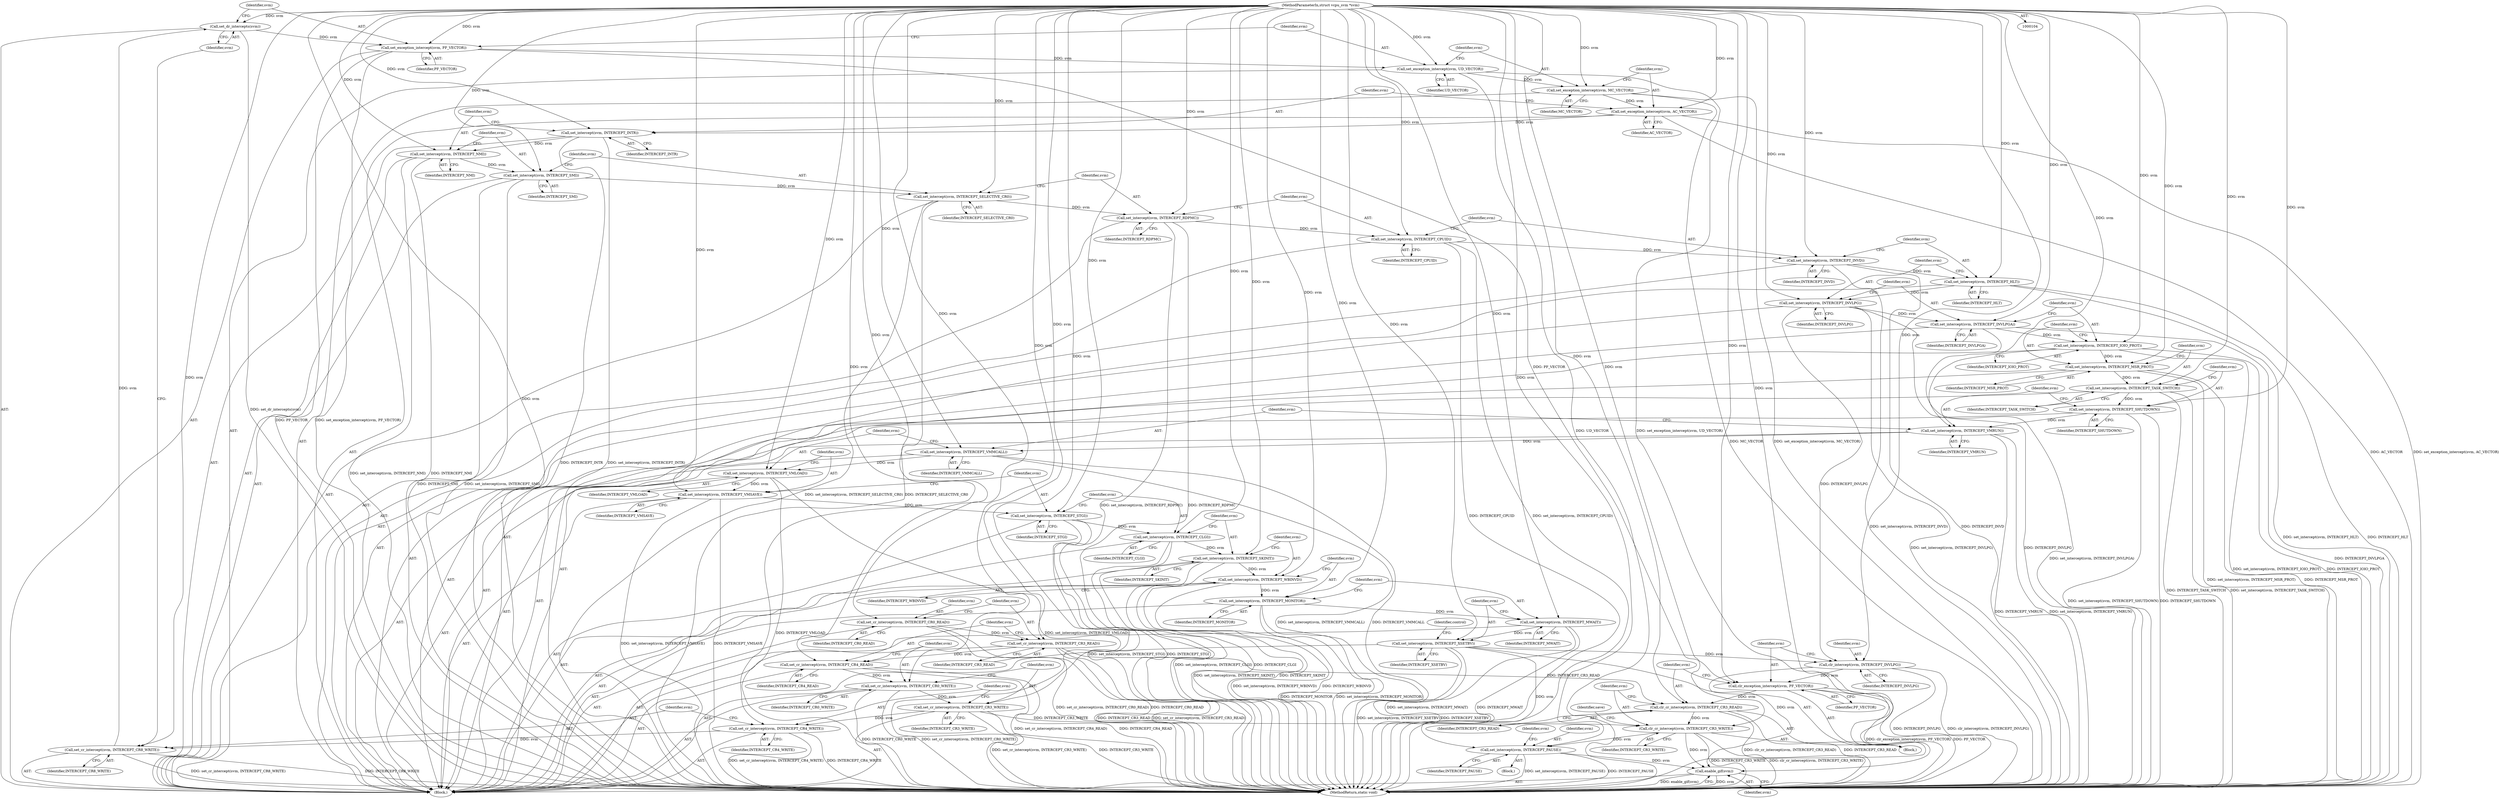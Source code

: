 digraph "0_linux_54a20552e1eae07aa240fa370a0293e006b5faed@pointer" {
"1000188" [label="(Call,set_intercept(svm, INTERCEPT_RDPMC))"];
"1000185" [label="(Call,set_intercept(svm, INTERCEPT_SELECTIVE_CR0))"];
"1000182" [label="(Call,set_intercept(svm, INTERCEPT_SMI))"];
"1000179" [label="(Call,set_intercept(svm, INTERCEPT_NMI))"];
"1000176" [label="(Call,set_intercept(svm, INTERCEPT_INTR))"];
"1000173" [label="(Call,set_exception_intercept(svm, AC_VECTOR))"];
"1000170" [label="(Call,set_exception_intercept(svm, MC_VECTOR))"];
"1000167" [label="(Call,set_exception_intercept(svm, UD_VECTOR))"];
"1000164" [label="(Call,set_exception_intercept(svm, PF_VECTOR))"];
"1000162" [label="(Call,set_dr_intercepts(svm))"];
"1000159" [label="(Call,set_cr_intercept(svm, INTERCEPT_CR8_WRITE))"];
"1000156" [label="(Call,set_cr_intercept(svm, INTERCEPT_CR4_WRITE))"];
"1000153" [label="(Call,set_cr_intercept(svm, INTERCEPT_CR3_WRITE))"];
"1000150" [label="(Call,set_cr_intercept(svm, INTERCEPT_CR0_WRITE))"];
"1000147" [label="(Call,set_cr_intercept(svm, INTERCEPT_CR4_READ))"];
"1000144" [label="(Call,set_cr_intercept(svm, INTERCEPT_CR3_READ))"];
"1000141" [label="(Call,set_cr_intercept(svm, INTERCEPT_CR0_READ))"];
"1000105" [label="(MethodParameterIn,struct vcpu_svm *svm)"];
"1000191" [label="(Call,set_intercept(svm, INTERCEPT_CPUID))"];
"1000194" [label="(Call,set_intercept(svm, INTERCEPT_INVD))"];
"1000197" [label="(Call,set_intercept(svm, INTERCEPT_HLT))"];
"1000200" [label="(Call,set_intercept(svm, INTERCEPT_INVLPG))"];
"1000203" [label="(Call,set_intercept(svm, INTERCEPT_INVLPGA))"];
"1000206" [label="(Call,set_intercept(svm, INTERCEPT_IOIO_PROT))"];
"1000209" [label="(Call,set_intercept(svm, INTERCEPT_MSR_PROT))"];
"1000212" [label="(Call,set_intercept(svm, INTERCEPT_TASK_SWITCH))"];
"1000215" [label="(Call,set_intercept(svm, INTERCEPT_SHUTDOWN))"];
"1000218" [label="(Call,set_intercept(svm, INTERCEPT_VMRUN))"];
"1000221" [label="(Call,set_intercept(svm, INTERCEPT_VMMCALL))"];
"1000224" [label="(Call,set_intercept(svm, INTERCEPT_VMLOAD))"];
"1000227" [label="(Call,set_intercept(svm, INTERCEPT_VMSAVE))"];
"1000230" [label="(Call,set_intercept(svm, INTERCEPT_STGI))"];
"1000233" [label="(Call,set_intercept(svm, INTERCEPT_CLGI))"];
"1000236" [label="(Call,set_intercept(svm, INTERCEPT_SKINIT))"];
"1000239" [label="(Call,set_intercept(svm, INTERCEPT_WBINVD))"];
"1000242" [label="(Call,set_intercept(svm, INTERCEPT_MONITOR))"];
"1000245" [label="(Call,set_intercept(svm, INTERCEPT_MWAIT))"];
"1000248" [label="(Call,set_intercept(svm, INTERCEPT_XSETBV))"];
"1000417" [label="(Call,clr_intercept(svm, INTERCEPT_INVLPG))"];
"1000420" [label="(Call,clr_exception_intercept(svm, PF_VECTOR))"];
"1000423" [label="(Call,clr_cr_intercept(svm, INTERCEPT_CR3_READ))"];
"1000426" [label="(Call,clr_cr_intercept(svm, INTERCEPT_CR3_WRITE))"];
"1000480" [label="(Call,set_intercept(svm, INTERCEPT_PAUSE))"];
"1000487" [label="(Call,enable_gif(svm))"];
"1000182" [label="(Call,set_intercept(svm, INTERCEPT_SMI))"];
"1000242" [label="(Call,set_intercept(svm, INTERCEPT_MONITOR))"];
"1000243" [label="(Identifier,svm)"];
"1000220" [label="(Identifier,INTERCEPT_VMRUN)"];
"1000151" [label="(Identifier,svm)"];
"1000186" [label="(Identifier,svm)"];
"1000232" [label="(Identifier,INTERCEPT_STGI)"];
"1000422" [label="(Identifier,PF_VECTOR)"];
"1000212" [label="(Call,set_intercept(svm, INTERCEPT_TASK_SWITCH))"];
"1000487" [label="(Call,enable_gif(svm))"];
"1000141" [label="(Call,set_cr_intercept(svm, INTERCEPT_CR0_READ))"];
"1000213" [label="(Identifier,svm)"];
"1000210" [label="(Identifier,svm)"];
"1000219" [label="(Identifier,svm)"];
"1000156" [label="(Call,set_cr_intercept(svm, INTERCEPT_CR4_WRITE))"];
"1000146" [label="(Identifier,INTERCEPT_CR3_READ)"];
"1000211" [label="(Identifier,INTERCEPT_MSR_PROT)"];
"1000178" [label="(Identifier,INTERCEPT_INTR)"];
"1000217" [label="(Identifier,INTERCEPT_SHUTDOWN)"];
"1000240" [label="(Identifier,svm)"];
"1000162" [label="(Call,set_dr_intercepts(svm))"];
"1000228" [label="(Identifier,svm)"];
"1000233" [label="(Call,set_intercept(svm, INTERCEPT_CLGI))"];
"1000241" [label="(Identifier,INTERCEPT_WBINVD)"];
"1000426" [label="(Call,clr_cr_intercept(svm, INTERCEPT_CR3_WRITE))"];
"1000195" [label="(Identifier,svm)"];
"1000154" [label="(Identifier,svm)"];
"1000179" [label="(Call,set_intercept(svm, INTERCEPT_NMI))"];
"1000176" [label="(Call,set_intercept(svm, INTERCEPT_INTR))"];
"1000170" [label="(Call,set_exception_intercept(svm, MC_VECTOR))"];
"1000145" [label="(Identifier,svm)"];
"1000209" [label="(Call,set_intercept(svm, INTERCEPT_MSR_PROT))"];
"1000234" [label="(Identifier,svm)"];
"1000431" [label="(Identifier,save)"];
"1000236" [label="(Call,set_intercept(svm, INTERCEPT_SKINIT))"];
"1000227" [label="(Call,set_intercept(svm, INTERCEPT_VMSAVE))"];
"1000144" [label="(Call,set_cr_intercept(svm, INTERCEPT_CR3_READ))"];
"1000247" [label="(Identifier,INTERCEPT_MWAIT)"];
"1000177" [label="(Identifier,svm)"];
"1000143" [label="(Identifier,INTERCEPT_CR0_READ)"];
"1000167" [label="(Call,set_exception_intercept(svm, UD_VECTOR))"];
"1000215" [label="(Call,set_intercept(svm, INTERCEPT_SHUTDOWN))"];
"1000206" [label="(Call,set_intercept(svm, INTERCEPT_IOIO_PROT))"];
"1000205" [label="(Identifier,INTERCEPT_INVLPGA)"];
"1000248" [label="(Call,set_intercept(svm, INTERCEPT_XSETBV))"];
"1000171" [label="(Identifier,svm)"];
"1000189" [label="(Identifier,svm)"];
"1000161" [label="(Identifier,INTERCEPT_CR8_WRITE)"];
"1000142" [label="(Identifier,svm)"];
"1000164" [label="(Call,set_exception_intercept(svm, PF_VECTOR))"];
"1000160" [label="(Identifier,svm)"];
"1000169" [label="(Identifier,UD_VECTOR)"];
"1000216" [label="(Identifier,svm)"];
"1000200" [label="(Call,set_intercept(svm, INTERCEPT_INVLPG))"];
"1000488" [label="(Identifier,svm)"];
"1000245" [label="(Call,set_intercept(svm, INTERCEPT_MWAIT))"];
"1000489" [label="(MethodReturn,static void)"];
"1000168" [label="(Identifier,svm)"];
"1000423" [label="(Call,clr_cr_intercept(svm, INTERCEPT_CR3_READ))"];
"1000428" [label="(Identifier,INTERCEPT_CR3_WRITE)"];
"1000149" [label="(Identifier,INTERCEPT_CR4_READ)"];
"1000244" [label="(Identifier,INTERCEPT_MONITOR)"];
"1000226" [label="(Identifier,INTERCEPT_VMLOAD)"];
"1000192" [label="(Identifier,svm)"];
"1000231" [label="(Identifier,svm)"];
"1000425" [label="(Identifier,INTERCEPT_CR3_READ)"];
"1000482" [label="(Identifier,INTERCEPT_PAUSE)"];
"1000175" [label="(Identifier,AC_VECTOR)"];
"1000250" [label="(Identifier,INTERCEPT_XSETBV)"];
"1000224" [label="(Call,set_intercept(svm, INTERCEPT_VMLOAD))"];
"1000427" [label="(Identifier,svm)"];
"1000222" [label="(Identifier,svm)"];
"1000249" [label="(Identifier,svm)"];
"1000157" [label="(Identifier,svm)"];
"1000155" [label="(Identifier,INTERCEPT_CR3_WRITE)"];
"1000204" [label="(Identifier,svm)"];
"1000485" [label="(Identifier,svm)"];
"1000190" [label="(Identifier,INTERCEPT_RDPMC)"];
"1000480" [label="(Call,set_intercept(svm, INTERCEPT_PAUSE))"];
"1000474" [label="(Block,)"];
"1000148" [label="(Identifier,svm)"];
"1000147" [label="(Call,set_cr_intercept(svm, INTERCEPT_CR4_READ))"];
"1000230" [label="(Call,set_intercept(svm, INTERCEPT_STGI))"];
"1000183" [label="(Identifier,svm)"];
"1000153" [label="(Call,set_cr_intercept(svm, INTERCEPT_CR3_WRITE))"];
"1000421" [label="(Identifier,svm)"];
"1000106" [label="(Block,)"];
"1000253" [label="(Identifier,control)"];
"1000174" [label="(Identifier,svm)"];
"1000420" [label="(Call,clr_exception_intercept(svm, PF_VECTOR))"];
"1000152" [label="(Identifier,INTERCEPT_CR0_WRITE)"];
"1000417" [label="(Call,clr_intercept(svm, INTERCEPT_INVLPG))"];
"1000105" [label="(MethodParameterIn,struct vcpu_svm *svm)"];
"1000150" [label="(Call,set_cr_intercept(svm, INTERCEPT_CR0_WRITE))"];
"1000158" [label="(Identifier,INTERCEPT_CR4_WRITE)"];
"1000208" [label="(Identifier,INTERCEPT_IOIO_PROT)"];
"1000481" [label="(Identifier,svm)"];
"1000197" [label="(Call,set_intercept(svm, INTERCEPT_HLT))"];
"1000166" [label="(Identifier,PF_VECTOR)"];
"1000188" [label="(Call,set_intercept(svm, INTERCEPT_RDPMC))"];
"1000198" [label="(Identifier,svm)"];
"1000196" [label="(Identifier,INTERCEPT_INVD)"];
"1000221" [label="(Call,set_intercept(svm, INTERCEPT_VMMCALL))"];
"1000246" [label="(Identifier,svm)"];
"1000191" [label="(Call,set_intercept(svm, INTERCEPT_CPUID))"];
"1000411" [label="(Block,)"];
"1000424" [label="(Identifier,svm)"];
"1000223" [label="(Identifier,INTERCEPT_VMMCALL)"];
"1000194" [label="(Call,set_intercept(svm, INTERCEPT_INVD))"];
"1000180" [label="(Identifier,svm)"];
"1000225" [label="(Identifier,svm)"];
"1000165" [label="(Identifier,svm)"];
"1000184" [label="(Identifier,INTERCEPT_SMI)"];
"1000418" [label="(Identifier,svm)"];
"1000214" [label="(Identifier,INTERCEPT_TASK_SWITCH)"];
"1000203" [label="(Call,set_intercept(svm, INTERCEPT_INVLPGA))"];
"1000419" [label="(Identifier,INTERCEPT_INVLPG)"];
"1000237" [label="(Identifier,svm)"];
"1000229" [label="(Identifier,INTERCEPT_VMSAVE)"];
"1000207" [label="(Identifier,svm)"];
"1000159" [label="(Call,set_cr_intercept(svm, INTERCEPT_CR8_WRITE))"];
"1000187" [label="(Identifier,INTERCEPT_SELECTIVE_CR0)"];
"1000163" [label="(Identifier,svm)"];
"1000235" [label="(Identifier,INTERCEPT_CLGI)"];
"1000202" [label="(Identifier,INTERCEPT_INVLPG)"];
"1000238" [label="(Identifier,INTERCEPT_SKINIT)"];
"1000201" [label="(Identifier,svm)"];
"1000173" [label="(Call,set_exception_intercept(svm, AC_VECTOR))"];
"1000218" [label="(Call,set_intercept(svm, INTERCEPT_VMRUN))"];
"1000172" [label="(Identifier,MC_VECTOR)"];
"1000185" [label="(Call,set_intercept(svm, INTERCEPT_SELECTIVE_CR0))"];
"1000199" [label="(Identifier,INTERCEPT_HLT)"];
"1000193" [label="(Identifier,INTERCEPT_CPUID)"];
"1000239" [label="(Call,set_intercept(svm, INTERCEPT_WBINVD))"];
"1000181" [label="(Identifier,INTERCEPT_NMI)"];
"1000188" -> "1000106"  [label="AST: "];
"1000188" -> "1000190"  [label="CFG: "];
"1000189" -> "1000188"  [label="AST: "];
"1000190" -> "1000188"  [label="AST: "];
"1000192" -> "1000188"  [label="CFG: "];
"1000188" -> "1000489"  [label="DDG: set_intercept(svm, INTERCEPT_RDPMC)"];
"1000188" -> "1000489"  [label="DDG: INTERCEPT_RDPMC"];
"1000185" -> "1000188"  [label="DDG: svm"];
"1000105" -> "1000188"  [label="DDG: svm"];
"1000188" -> "1000191"  [label="DDG: svm"];
"1000185" -> "1000106"  [label="AST: "];
"1000185" -> "1000187"  [label="CFG: "];
"1000186" -> "1000185"  [label="AST: "];
"1000187" -> "1000185"  [label="AST: "];
"1000189" -> "1000185"  [label="CFG: "];
"1000185" -> "1000489"  [label="DDG: INTERCEPT_SELECTIVE_CR0"];
"1000185" -> "1000489"  [label="DDG: set_intercept(svm, INTERCEPT_SELECTIVE_CR0)"];
"1000182" -> "1000185"  [label="DDG: svm"];
"1000105" -> "1000185"  [label="DDG: svm"];
"1000182" -> "1000106"  [label="AST: "];
"1000182" -> "1000184"  [label="CFG: "];
"1000183" -> "1000182"  [label="AST: "];
"1000184" -> "1000182"  [label="AST: "];
"1000186" -> "1000182"  [label="CFG: "];
"1000182" -> "1000489"  [label="DDG: set_intercept(svm, INTERCEPT_SMI)"];
"1000182" -> "1000489"  [label="DDG: INTERCEPT_SMI"];
"1000179" -> "1000182"  [label="DDG: svm"];
"1000105" -> "1000182"  [label="DDG: svm"];
"1000179" -> "1000106"  [label="AST: "];
"1000179" -> "1000181"  [label="CFG: "];
"1000180" -> "1000179"  [label="AST: "];
"1000181" -> "1000179"  [label="AST: "];
"1000183" -> "1000179"  [label="CFG: "];
"1000179" -> "1000489"  [label="DDG: set_intercept(svm, INTERCEPT_NMI)"];
"1000179" -> "1000489"  [label="DDG: INTERCEPT_NMI"];
"1000176" -> "1000179"  [label="DDG: svm"];
"1000105" -> "1000179"  [label="DDG: svm"];
"1000176" -> "1000106"  [label="AST: "];
"1000176" -> "1000178"  [label="CFG: "];
"1000177" -> "1000176"  [label="AST: "];
"1000178" -> "1000176"  [label="AST: "];
"1000180" -> "1000176"  [label="CFG: "];
"1000176" -> "1000489"  [label="DDG: INTERCEPT_INTR"];
"1000176" -> "1000489"  [label="DDG: set_intercept(svm, INTERCEPT_INTR)"];
"1000173" -> "1000176"  [label="DDG: svm"];
"1000105" -> "1000176"  [label="DDG: svm"];
"1000173" -> "1000106"  [label="AST: "];
"1000173" -> "1000175"  [label="CFG: "];
"1000174" -> "1000173"  [label="AST: "];
"1000175" -> "1000173"  [label="AST: "];
"1000177" -> "1000173"  [label="CFG: "];
"1000173" -> "1000489"  [label="DDG: set_exception_intercept(svm, AC_VECTOR)"];
"1000173" -> "1000489"  [label="DDG: AC_VECTOR"];
"1000170" -> "1000173"  [label="DDG: svm"];
"1000105" -> "1000173"  [label="DDG: svm"];
"1000170" -> "1000106"  [label="AST: "];
"1000170" -> "1000172"  [label="CFG: "];
"1000171" -> "1000170"  [label="AST: "];
"1000172" -> "1000170"  [label="AST: "];
"1000174" -> "1000170"  [label="CFG: "];
"1000170" -> "1000489"  [label="DDG: MC_VECTOR"];
"1000170" -> "1000489"  [label="DDG: set_exception_intercept(svm, MC_VECTOR)"];
"1000167" -> "1000170"  [label="DDG: svm"];
"1000105" -> "1000170"  [label="DDG: svm"];
"1000167" -> "1000106"  [label="AST: "];
"1000167" -> "1000169"  [label="CFG: "];
"1000168" -> "1000167"  [label="AST: "];
"1000169" -> "1000167"  [label="AST: "];
"1000171" -> "1000167"  [label="CFG: "];
"1000167" -> "1000489"  [label="DDG: UD_VECTOR"];
"1000167" -> "1000489"  [label="DDG: set_exception_intercept(svm, UD_VECTOR)"];
"1000164" -> "1000167"  [label="DDG: svm"];
"1000105" -> "1000167"  [label="DDG: svm"];
"1000164" -> "1000106"  [label="AST: "];
"1000164" -> "1000166"  [label="CFG: "];
"1000165" -> "1000164"  [label="AST: "];
"1000166" -> "1000164"  [label="AST: "];
"1000168" -> "1000164"  [label="CFG: "];
"1000164" -> "1000489"  [label="DDG: set_exception_intercept(svm, PF_VECTOR)"];
"1000164" -> "1000489"  [label="DDG: PF_VECTOR"];
"1000162" -> "1000164"  [label="DDG: svm"];
"1000105" -> "1000164"  [label="DDG: svm"];
"1000164" -> "1000420"  [label="DDG: PF_VECTOR"];
"1000162" -> "1000106"  [label="AST: "];
"1000162" -> "1000163"  [label="CFG: "];
"1000163" -> "1000162"  [label="AST: "];
"1000165" -> "1000162"  [label="CFG: "];
"1000162" -> "1000489"  [label="DDG: set_dr_intercepts(svm)"];
"1000159" -> "1000162"  [label="DDG: svm"];
"1000105" -> "1000162"  [label="DDG: svm"];
"1000159" -> "1000106"  [label="AST: "];
"1000159" -> "1000161"  [label="CFG: "];
"1000160" -> "1000159"  [label="AST: "];
"1000161" -> "1000159"  [label="AST: "];
"1000163" -> "1000159"  [label="CFG: "];
"1000159" -> "1000489"  [label="DDG: set_cr_intercept(svm, INTERCEPT_CR8_WRITE)"];
"1000159" -> "1000489"  [label="DDG: INTERCEPT_CR8_WRITE"];
"1000156" -> "1000159"  [label="DDG: svm"];
"1000105" -> "1000159"  [label="DDG: svm"];
"1000156" -> "1000106"  [label="AST: "];
"1000156" -> "1000158"  [label="CFG: "];
"1000157" -> "1000156"  [label="AST: "];
"1000158" -> "1000156"  [label="AST: "];
"1000160" -> "1000156"  [label="CFG: "];
"1000156" -> "1000489"  [label="DDG: INTERCEPT_CR4_WRITE"];
"1000156" -> "1000489"  [label="DDG: set_cr_intercept(svm, INTERCEPT_CR4_WRITE)"];
"1000153" -> "1000156"  [label="DDG: svm"];
"1000105" -> "1000156"  [label="DDG: svm"];
"1000153" -> "1000106"  [label="AST: "];
"1000153" -> "1000155"  [label="CFG: "];
"1000154" -> "1000153"  [label="AST: "];
"1000155" -> "1000153"  [label="AST: "];
"1000157" -> "1000153"  [label="CFG: "];
"1000153" -> "1000489"  [label="DDG: INTERCEPT_CR3_WRITE"];
"1000153" -> "1000489"  [label="DDG: set_cr_intercept(svm, INTERCEPT_CR3_WRITE)"];
"1000150" -> "1000153"  [label="DDG: svm"];
"1000105" -> "1000153"  [label="DDG: svm"];
"1000153" -> "1000426"  [label="DDG: INTERCEPT_CR3_WRITE"];
"1000150" -> "1000106"  [label="AST: "];
"1000150" -> "1000152"  [label="CFG: "];
"1000151" -> "1000150"  [label="AST: "];
"1000152" -> "1000150"  [label="AST: "];
"1000154" -> "1000150"  [label="CFG: "];
"1000150" -> "1000489"  [label="DDG: INTERCEPT_CR0_WRITE"];
"1000150" -> "1000489"  [label="DDG: set_cr_intercept(svm, INTERCEPT_CR0_WRITE)"];
"1000147" -> "1000150"  [label="DDG: svm"];
"1000105" -> "1000150"  [label="DDG: svm"];
"1000147" -> "1000106"  [label="AST: "];
"1000147" -> "1000149"  [label="CFG: "];
"1000148" -> "1000147"  [label="AST: "];
"1000149" -> "1000147"  [label="AST: "];
"1000151" -> "1000147"  [label="CFG: "];
"1000147" -> "1000489"  [label="DDG: INTERCEPT_CR4_READ"];
"1000147" -> "1000489"  [label="DDG: set_cr_intercept(svm, INTERCEPT_CR4_READ)"];
"1000144" -> "1000147"  [label="DDG: svm"];
"1000105" -> "1000147"  [label="DDG: svm"];
"1000144" -> "1000106"  [label="AST: "];
"1000144" -> "1000146"  [label="CFG: "];
"1000145" -> "1000144"  [label="AST: "];
"1000146" -> "1000144"  [label="AST: "];
"1000148" -> "1000144"  [label="CFG: "];
"1000144" -> "1000489"  [label="DDG: set_cr_intercept(svm, INTERCEPT_CR3_READ)"];
"1000144" -> "1000489"  [label="DDG: INTERCEPT_CR3_READ"];
"1000141" -> "1000144"  [label="DDG: svm"];
"1000105" -> "1000144"  [label="DDG: svm"];
"1000144" -> "1000423"  [label="DDG: INTERCEPT_CR3_READ"];
"1000141" -> "1000106"  [label="AST: "];
"1000141" -> "1000143"  [label="CFG: "];
"1000142" -> "1000141"  [label="AST: "];
"1000143" -> "1000141"  [label="AST: "];
"1000145" -> "1000141"  [label="CFG: "];
"1000141" -> "1000489"  [label="DDG: set_cr_intercept(svm, INTERCEPT_CR0_READ)"];
"1000141" -> "1000489"  [label="DDG: INTERCEPT_CR0_READ"];
"1000105" -> "1000141"  [label="DDG: svm"];
"1000105" -> "1000104"  [label="AST: "];
"1000105" -> "1000489"  [label="DDG: svm"];
"1000105" -> "1000191"  [label="DDG: svm"];
"1000105" -> "1000194"  [label="DDG: svm"];
"1000105" -> "1000197"  [label="DDG: svm"];
"1000105" -> "1000200"  [label="DDG: svm"];
"1000105" -> "1000203"  [label="DDG: svm"];
"1000105" -> "1000206"  [label="DDG: svm"];
"1000105" -> "1000209"  [label="DDG: svm"];
"1000105" -> "1000212"  [label="DDG: svm"];
"1000105" -> "1000215"  [label="DDG: svm"];
"1000105" -> "1000218"  [label="DDG: svm"];
"1000105" -> "1000221"  [label="DDG: svm"];
"1000105" -> "1000224"  [label="DDG: svm"];
"1000105" -> "1000227"  [label="DDG: svm"];
"1000105" -> "1000230"  [label="DDG: svm"];
"1000105" -> "1000233"  [label="DDG: svm"];
"1000105" -> "1000236"  [label="DDG: svm"];
"1000105" -> "1000239"  [label="DDG: svm"];
"1000105" -> "1000242"  [label="DDG: svm"];
"1000105" -> "1000245"  [label="DDG: svm"];
"1000105" -> "1000248"  [label="DDG: svm"];
"1000105" -> "1000417"  [label="DDG: svm"];
"1000105" -> "1000420"  [label="DDG: svm"];
"1000105" -> "1000423"  [label="DDG: svm"];
"1000105" -> "1000426"  [label="DDG: svm"];
"1000105" -> "1000480"  [label="DDG: svm"];
"1000105" -> "1000487"  [label="DDG: svm"];
"1000191" -> "1000106"  [label="AST: "];
"1000191" -> "1000193"  [label="CFG: "];
"1000192" -> "1000191"  [label="AST: "];
"1000193" -> "1000191"  [label="AST: "];
"1000195" -> "1000191"  [label="CFG: "];
"1000191" -> "1000489"  [label="DDG: set_intercept(svm, INTERCEPT_CPUID)"];
"1000191" -> "1000489"  [label="DDG: INTERCEPT_CPUID"];
"1000191" -> "1000194"  [label="DDG: svm"];
"1000194" -> "1000106"  [label="AST: "];
"1000194" -> "1000196"  [label="CFG: "];
"1000195" -> "1000194"  [label="AST: "];
"1000196" -> "1000194"  [label="AST: "];
"1000198" -> "1000194"  [label="CFG: "];
"1000194" -> "1000489"  [label="DDG: set_intercept(svm, INTERCEPT_INVD)"];
"1000194" -> "1000489"  [label="DDG: INTERCEPT_INVD"];
"1000194" -> "1000197"  [label="DDG: svm"];
"1000197" -> "1000106"  [label="AST: "];
"1000197" -> "1000199"  [label="CFG: "];
"1000198" -> "1000197"  [label="AST: "];
"1000199" -> "1000197"  [label="AST: "];
"1000201" -> "1000197"  [label="CFG: "];
"1000197" -> "1000489"  [label="DDG: set_intercept(svm, INTERCEPT_HLT)"];
"1000197" -> "1000489"  [label="DDG: INTERCEPT_HLT"];
"1000197" -> "1000200"  [label="DDG: svm"];
"1000200" -> "1000106"  [label="AST: "];
"1000200" -> "1000202"  [label="CFG: "];
"1000201" -> "1000200"  [label="AST: "];
"1000202" -> "1000200"  [label="AST: "];
"1000204" -> "1000200"  [label="CFG: "];
"1000200" -> "1000489"  [label="DDG: set_intercept(svm, INTERCEPT_INVLPG)"];
"1000200" -> "1000489"  [label="DDG: INTERCEPT_INVLPG"];
"1000200" -> "1000203"  [label="DDG: svm"];
"1000200" -> "1000417"  [label="DDG: INTERCEPT_INVLPG"];
"1000203" -> "1000106"  [label="AST: "];
"1000203" -> "1000205"  [label="CFG: "];
"1000204" -> "1000203"  [label="AST: "];
"1000205" -> "1000203"  [label="AST: "];
"1000207" -> "1000203"  [label="CFG: "];
"1000203" -> "1000489"  [label="DDG: set_intercept(svm, INTERCEPT_INVLPGA)"];
"1000203" -> "1000489"  [label="DDG: INTERCEPT_INVLPGA"];
"1000203" -> "1000206"  [label="DDG: svm"];
"1000206" -> "1000106"  [label="AST: "];
"1000206" -> "1000208"  [label="CFG: "];
"1000207" -> "1000206"  [label="AST: "];
"1000208" -> "1000206"  [label="AST: "];
"1000210" -> "1000206"  [label="CFG: "];
"1000206" -> "1000489"  [label="DDG: set_intercept(svm, INTERCEPT_IOIO_PROT)"];
"1000206" -> "1000489"  [label="DDG: INTERCEPT_IOIO_PROT"];
"1000206" -> "1000209"  [label="DDG: svm"];
"1000209" -> "1000106"  [label="AST: "];
"1000209" -> "1000211"  [label="CFG: "];
"1000210" -> "1000209"  [label="AST: "];
"1000211" -> "1000209"  [label="AST: "];
"1000213" -> "1000209"  [label="CFG: "];
"1000209" -> "1000489"  [label="DDG: set_intercept(svm, INTERCEPT_MSR_PROT)"];
"1000209" -> "1000489"  [label="DDG: INTERCEPT_MSR_PROT"];
"1000209" -> "1000212"  [label="DDG: svm"];
"1000212" -> "1000106"  [label="AST: "];
"1000212" -> "1000214"  [label="CFG: "];
"1000213" -> "1000212"  [label="AST: "];
"1000214" -> "1000212"  [label="AST: "];
"1000216" -> "1000212"  [label="CFG: "];
"1000212" -> "1000489"  [label="DDG: set_intercept(svm, INTERCEPT_TASK_SWITCH)"];
"1000212" -> "1000489"  [label="DDG: INTERCEPT_TASK_SWITCH"];
"1000212" -> "1000215"  [label="DDG: svm"];
"1000215" -> "1000106"  [label="AST: "];
"1000215" -> "1000217"  [label="CFG: "];
"1000216" -> "1000215"  [label="AST: "];
"1000217" -> "1000215"  [label="AST: "];
"1000219" -> "1000215"  [label="CFG: "];
"1000215" -> "1000489"  [label="DDG: INTERCEPT_SHUTDOWN"];
"1000215" -> "1000489"  [label="DDG: set_intercept(svm, INTERCEPT_SHUTDOWN)"];
"1000215" -> "1000218"  [label="DDG: svm"];
"1000218" -> "1000106"  [label="AST: "];
"1000218" -> "1000220"  [label="CFG: "];
"1000219" -> "1000218"  [label="AST: "];
"1000220" -> "1000218"  [label="AST: "];
"1000222" -> "1000218"  [label="CFG: "];
"1000218" -> "1000489"  [label="DDG: set_intercept(svm, INTERCEPT_VMRUN)"];
"1000218" -> "1000489"  [label="DDG: INTERCEPT_VMRUN"];
"1000218" -> "1000221"  [label="DDG: svm"];
"1000221" -> "1000106"  [label="AST: "];
"1000221" -> "1000223"  [label="CFG: "];
"1000222" -> "1000221"  [label="AST: "];
"1000223" -> "1000221"  [label="AST: "];
"1000225" -> "1000221"  [label="CFG: "];
"1000221" -> "1000489"  [label="DDG: set_intercept(svm, INTERCEPT_VMMCALL)"];
"1000221" -> "1000489"  [label="DDG: INTERCEPT_VMMCALL"];
"1000221" -> "1000224"  [label="DDG: svm"];
"1000224" -> "1000106"  [label="AST: "];
"1000224" -> "1000226"  [label="CFG: "];
"1000225" -> "1000224"  [label="AST: "];
"1000226" -> "1000224"  [label="AST: "];
"1000228" -> "1000224"  [label="CFG: "];
"1000224" -> "1000489"  [label="DDG: INTERCEPT_VMLOAD"];
"1000224" -> "1000489"  [label="DDG: set_intercept(svm, INTERCEPT_VMLOAD)"];
"1000224" -> "1000227"  [label="DDG: svm"];
"1000227" -> "1000106"  [label="AST: "];
"1000227" -> "1000229"  [label="CFG: "];
"1000228" -> "1000227"  [label="AST: "];
"1000229" -> "1000227"  [label="AST: "];
"1000231" -> "1000227"  [label="CFG: "];
"1000227" -> "1000489"  [label="DDG: set_intercept(svm, INTERCEPT_VMSAVE)"];
"1000227" -> "1000489"  [label="DDG: INTERCEPT_VMSAVE"];
"1000227" -> "1000230"  [label="DDG: svm"];
"1000230" -> "1000106"  [label="AST: "];
"1000230" -> "1000232"  [label="CFG: "];
"1000231" -> "1000230"  [label="AST: "];
"1000232" -> "1000230"  [label="AST: "];
"1000234" -> "1000230"  [label="CFG: "];
"1000230" -> "1000489"  [label="DDG: INTERCEPT_STGI"];
"1000230" -> "1000489"  [label="DDG: set_intercept(svm, INTERCEPT_STGI)"];
"1000230" -> "1000233"  [label="DDG: svm"];
"1000233" -> "1000106"  [label="AST: "];
"1000233" -> "1000235"  [label="CFG: "];
"1000234" -> "1000233"  [label="AST: "];
"1000235" -> "1000233"  [label="AST: "];
"1000237" -> "1000233"  [label="CFG: "];
"1000233" -> "1000489"  [label="DDG: set_intercept(svm, INTERCEPT_CLGI)"];
"1000233" -> "1000489"  [label="DDG: INTERCEPT_CLGI"];
"1000233" -> "1000236"  [label="DDG: svm"];
"1000236" -> "1000106"  [label="AST: "];
"1000236" -> "1000238"  [label="CFG: "];
"1000237" -> "1000236"  [label="AST: "];
"1000238" -> "1000236"  [label="AST: "];
"1000240" -> "1000236"  [label="CFG: "];
"1000236" -> "1000489"  [label="DDG: set_intercept(svm, INTERCEPT_SKINIT)"];
"1000236" -> "1000489"  [label="DDG: INTERCEPT_SKINIT"];
"1000236" -> "1000239"  [label="DDG: svm"];
"1000239" -> "1000106"  [label="AST: "];
"1000239" -> "1000241"  [label="CFG: "];
"1000240" -> "1000239"  [label="AST: "];
"1000241" -> "1000239"  [label="AST: "];
"1000243" -> "1000239"  [label="CFG: "];
"1000239" -> "1000489"  [label="DDG: set_intercept(svm, INTERCEPT_WBINVD)"];
"1000239" -> "1000489"  [label="DDG: INTERCEPT_WBINVD"];
"1000239" -> "1000242"  [label="DDG: svm"];
"1000242" -> "1000106"  [label="AST: "];
"1000242" -> "1000244"  [label="CFG: "];
"1000243" -> "1000242"  [label="AST: "];
"1000244" -> "1000242"  [label="AST: "];
"1000246" -> "1000242"  [label="CFG: "];
"1000242" -> "1000489"  [label="DDG: set_intercept(svm, INTERCEPT_MONITOR)"];
"1000242" -> "1000489"  [label="DDG: INTERCEPT_MONITOR"];
"1000242" -> "1000245"  [label="DDG: svm"];
"1000245" -> "1000106"  [label="AST: "];
"1000245" -> "1000247"  [label="CFG: "];
"1000246" -> "1000245"  [label="AST: "];
"1000247" -> "1000245"  [label="AST: "];
"1000249" -> "1000245"  [label="CFG: "];
"1000245" -> "1000489"  [label="DDG: set_intercept(svm, INTERCEPT_MWAIT)"];
"1000245" -> "1000489"  [label="DDG: INTERCEPT_MWAIT"];
"1000245" -> "1000248"  [label="DDG: svm"];
"1000248" -> "1000106"  [label="AST: "];
"1000248" -> "1000250"  [label="CFG: "];
"1000249" -> "1000248"  [label="AST: "];
"1000250" -> "1000248"  [label="AST: "];
"1000253" -> "1000248"  [label="CFG: "];
"1000248" -> "1000489"  [label="DDG: set_intercept(svm, INTERCEPT_XSETBV)"];
"1000248" -> "1000489"  [label="DDG: INTERCEPT_XSETBV"];
"1000248" -> "1000417"  [label="DDG: svm"];
"1000248" -> "1000480"  [label="DDG: svm"];
"1000248" -> "1000487"  [label="DDG: svm"];
"1000417" -> "1000411"  [label="AST: "];
"1000417" -> "1000419"  [label="CFG: "];
"1000418" -> "1000417"  [label="AST: "];
"1000419" -> "1000417"  [label="AST: "];
"1000421" -> "1000417"  [label="CFG: "];
"1000417" -> "1000489"  [label="DDG: clr_intercept(svm, INTERCEPT_INVLPG)"];
"1000417" -> "1000489"  [label="DDG: INTERCEPT_INVLPG"];
"1000417" -> "1000420"  [label="DDG: svm"];
"1000420" -> "1000411"  [label="AST: "];
"1000420" -> "1000422"  [label="CFG: "];
"1000421" -> "1000420"  [label="AST: "];
"1000422" -> "1000420"  [label="AST: "];
"1000424" -> "1000420"  [label="CFG: "];
"1000420" -> "1000489"  [label="DDG: clr_exception_intercept(svm, PF_VECTOR)"];
"1000420" -> "1000489"  [label="DDG: PF_VECTOR"];
"1000420" -> "1000423"  [label="DDG: svm"];
"1000423" -> "1000411"  [label="AST: "];
"1000423" -> "1000425"  [label="CFG: "];
"1000424" -> "1000423"  [label="AST: "];
"1000425" -> "1000423"  [label="AST: "];
"1000427" -> "1000423"  [label="CFG: "];
"1000423" -> "1000489"  [label="DDG: clr_cr_intercept(svm, INTERCEPT_CR3_READ)"];
"1000423" -> "1000489"  [label="DDG: INTERCEPT_CR3_READ"];
"1000423" -> "1000426"  [label="DDG: svm"];
"1000426" -> "1000411"  [label="AST: "];
"1000426" -> "1000428"  [label="CFG: "];
"1000427" -> "1000426"  [label="AST: "];
"1000428" -> "1000426"  [label="AST: "];
"1000431" -> "1000426"  [label="CFG: "];
"1000426" -> "1000489"  [label="DDG: INTERCEPT_CR3_WRITE"];
"1000426" -> "1000489"  [label="DDG: clr_cr_intercept(svm, INTERCEPT_CR3_WRITE)"];
"1000426" -> "1000480"  [label="DDG: svm"];
"1000426" -> "1000487"  [label="DDG: svm"];
"1000480" -> "1000474"  [label="AST: "];
"1000480" -> "1000482"  [label="CFG: "];
"1000481" -> "1000480"  [label="AST: "];
"1000482" -> "1000480"  [label="AST: "];
"1000485" -> "1000480"  [label="CFG: "];
"1000480" -> "1000489"  [label="DDG: set_intercept(svm, INTERCEPT_PAUSE)"];
"1000480" -> "1000489"  [label="DDG: INTERCEPT_PAUSE"];
"1000480" -> "1000487"  [label="DDG: svm"];
"1000487" -> "1000106"  [label="AST: "];
"1000487" -> "1000488"  [label="CFG: "];
"1000488" -> "1000487"  [label="AST: "];
"1000489" -> "1000487"  [label="CFG: "];
"1000487" -> "1000489"  [label="DDG: svm"];
"1000487" -> "1000489"  [label="DDG: enable_gif(svm)"];
}
